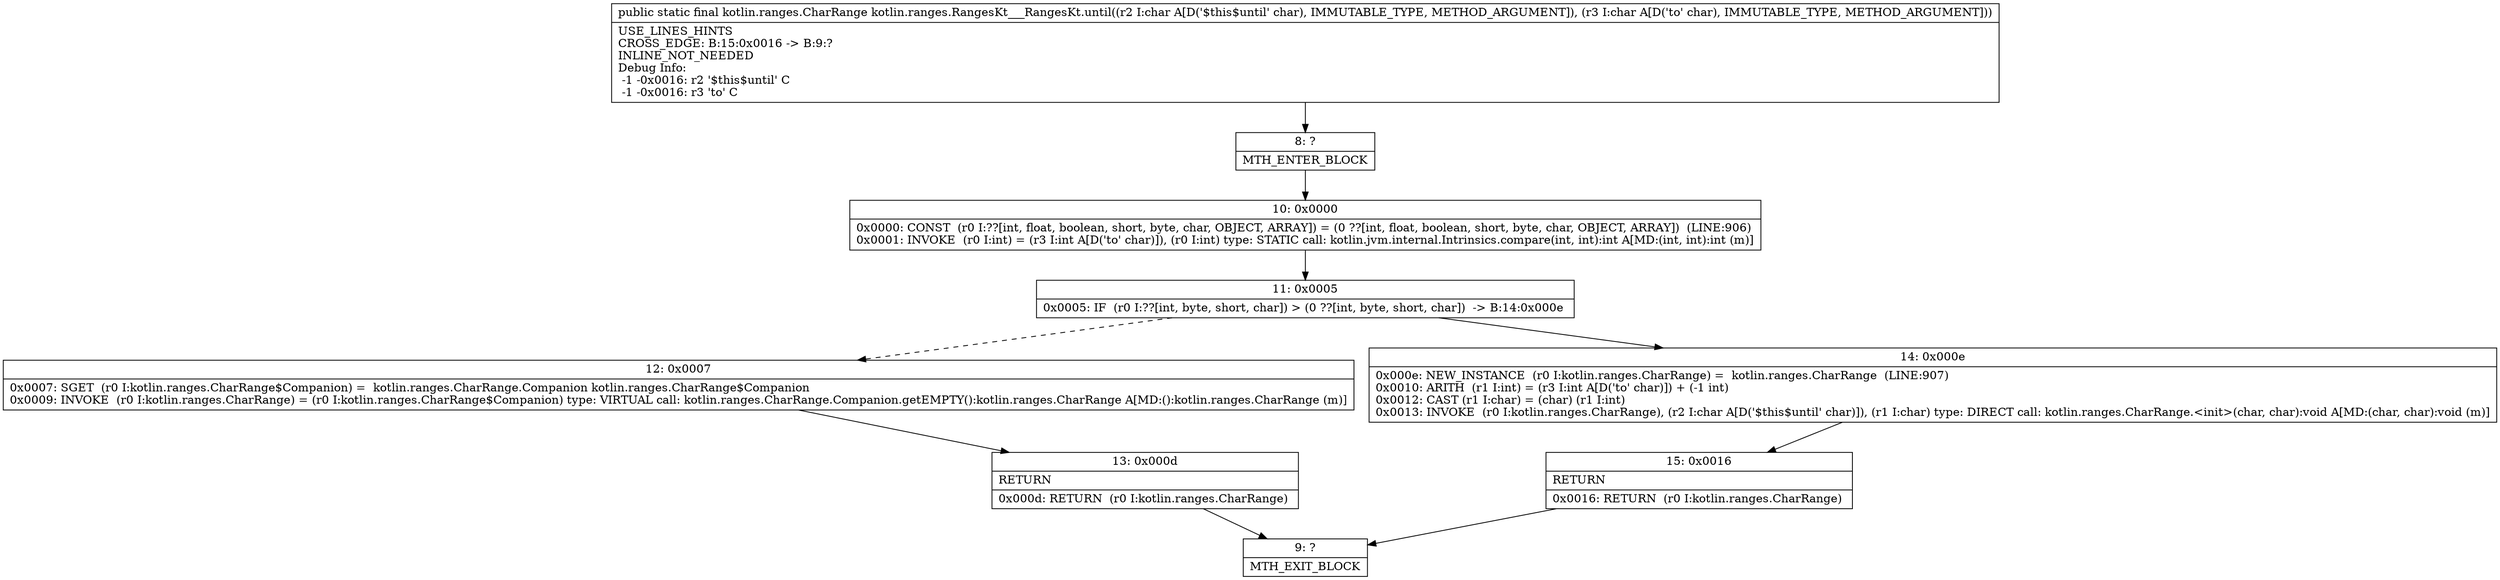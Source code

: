 digraph "CFG forkotlin.ranges.RangesKt___RangesKt.until(CC)Lkotlin\/ranges\/CharRange;" {
Node_8 [shape=record,label="{8\:\ ?|MTH_ENTER_BLOCK\l}"];
Node_10 [shape=record,label="{10\:\ 0x0000|0x0000: CONST  (r0 I:??[int, float, boolean, short, byte, char, OBJECT, ARRAY]) = (0 ??[int, float, boolean, short, byte, char, OBJECT, ARRAY])  (LINE:906)\l0x0001: INVOKE  (r0 I:int) = (r3 I:int A[D('to' char)]), (r0 I:int) type: STATIC call: kotlin.jvm.internal.Intrinsics.compare(int, int):int A[MD:(int, int):int (m)]\l}"];
Node_11 [shape=record,label="{11\:\ 0x0005|0x0005: IF  (r0 I:??[int, byte, short, char]) \> (0 ??[int, byte, short, char])  \-\> B:14:0x000e \l}"];
Node_12 [shape=record,label="{12\:\ 0x0007|0x0007: SGET  (r0 I:kotlin.ranges.CharRange$Companion) =  kotlin.ranges.CharRange.Companion kotlin.ranges.CharRange$Companion \l0x0009: INVOKE  (r0 I:kotlin.ranges.CharRange) = (r0 I:kotlin.ranges.CharRange$Companion) type: VIRTUAL call: kotlin.ranges.CharRange.Companion.getEMPTY():kotlin.ranges.CharRange A[MD:():kotlin.ranges.CharRange (m)]\l}"];
Node_13 [shape=record,label="{13\:\ 0x000d|RETURN\l|0x000d: RETURN  (r0 I:kotlin.ranges.CharRange) \l}"];
Node_9 [shape=record,label="{9\:\ ?|MTH_EXIT_BLOCK\l}"];
Node_14 [shape=record,label="{14\:\ 0x000e|0x000e: NEW_INSTANCE  (r0 I:kotlin.ranges.CharRange) =  kotlin.ranges.CharRange  (LINE:907)\l0x0010: ARITH  (r1 I:int) = (r3 I:int A[D('to' char)]) + (\-1 int) \l0x0012: CAST (r1 I:char) = (char) (r1 I:int) \l0x0013: INVOKE  (r0 I:kotlin.ranges.CharRange), (r2 I:char A[D('$this$until' char)]), (r1 I:char) type: DIRECT call: kotlin.ranges.CharRange.\<init\>(char, char):void A[MD:(char, char):void (m)]\l}"];
Node_15 [shape=record,label="{15\:\ 0x0016|RETURN\l|0x0016: RETURN  (r0 I:kotlin.ranges.CharRange) \l}"];
MethodNode[shape=record,label="{public static final kotlin.ranges.CharRange kotlin.ranges.RangesKt___RangesKt.until((r2 I:char A[D('$this$until' char), IMMUTABLE_TYPE, METHOD_ARGUMENT]), (r3 I:char A[D('to' char), IMMUTABLE_TYPE, METHOD_ARGUMENT]))  | USE_LINES_HINTS\lCROSS_EDGE: B:15:0x0016 \-\> B:9:?\lINLINE_NOT_NEEDED\lDebug Info:\l  \-1 \-0x0016: r2 '$this$until' C\l  \-1 \-0x0016: r3 'to' C\l}"];
MethodNode -> Node_8;Node_8 -> Node_10;
Node_10 -> Node_11;
Node_11 -> Node_12[style=dashed];
Node_11 -> Node_14;
Node_12 -> Node_13;
Node_13 -> Node_9;
Node_14 -> Node_15;
Node_15 -> Node_9;
}


